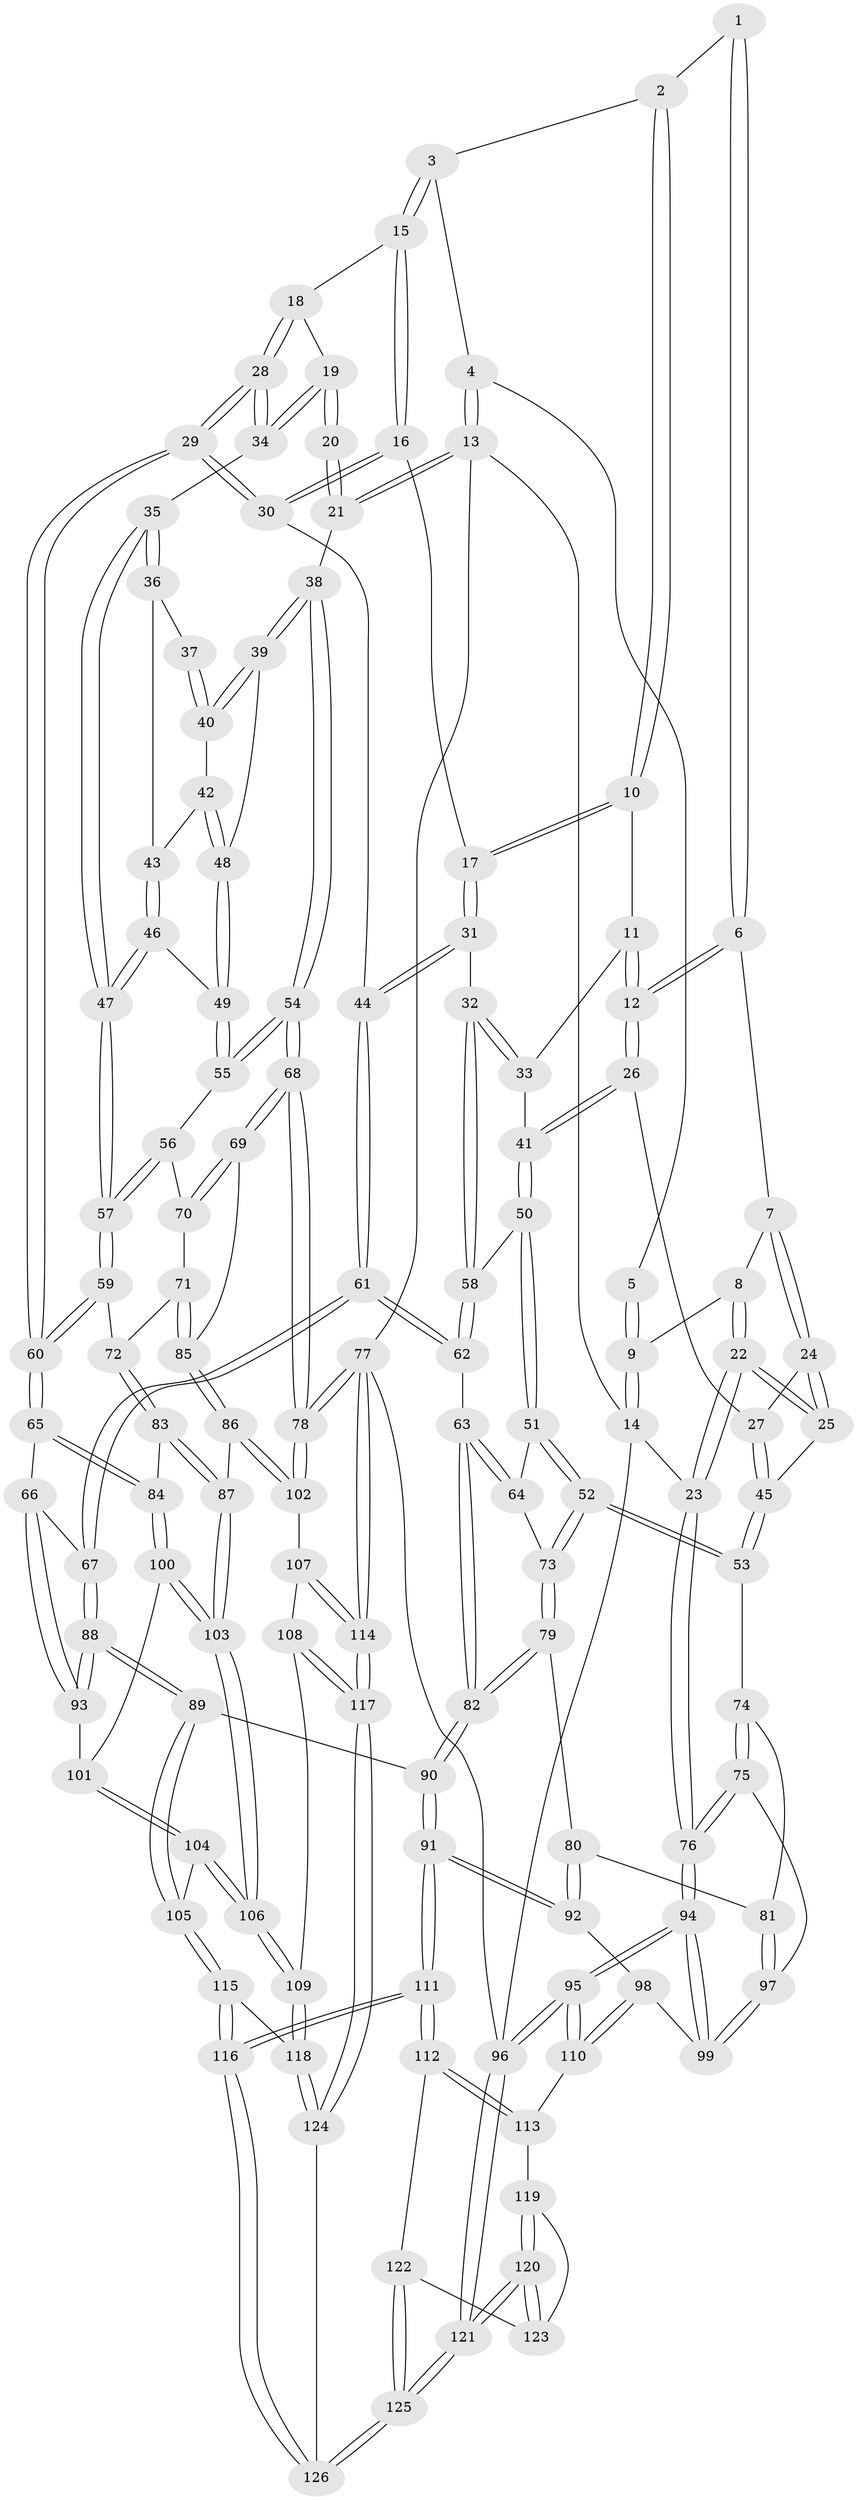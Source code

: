 // coarse degree distribution, {6: 0.2222222222222222, 2: 0.047619047619047616, 5: 0.30158730158730157, 7: 0.031746031746031744, 4: 0.2857142857142857, 3: 0.1111111111111111}
// Generated by graph-tools (version 1.1) at 2025/21/03/04/25 18:21:25]
// undirected, 126 vertices, 312 edges
graph export_dot {
graph [start="1"]
  node [color=gray90,style=filled];
  1 [pos="+0.26163571077655606+0.08478307380383078"];
  2 [pos="+0.3938240681170455+0.04139908148089579"];
  3 [pos="+0.5278587975909869+0"];
  4 [pos="+0.5254438881899014+0"];
  5 [pos="+0.1849232347663859+0"];
  6 [pos="+0.2168295821995507+0.12369494734832709"];
  7 [pos="+0.15928553869497925+0.10178099063182912"];
  8 [pos="+0.15734923524167385+0.09943672879271641"];
  9 [pos="+0+0"];
  10 [pos="+0.33383203068455347+0.15993276275688276"];
  11 [pos="+0.32691181565820815+0.1630716569637305"];
  12 [pos="+0.25303302481814893+0.16783104651026448"];
  13 [pos="+1+0"];
  14 [pos="+0+0"];
  15 [pos="+0.5401521335303966+0"];
  16 [pos="+0.48363922595169856+0.15095613435185984"];
  17 [pos="+0.3997131428283593+0.22391976089013688"];
  18 [pos="+0.5701811251902634+0"];
  19 [pos="+0.7366281391627895+0.12080012441863686"];
  20 [pos="+0.9800922912225003+0.04646113396563457"];
  21 [pos="+1+0"];
  22 [pos="+0+0.32451169828068077"];
  23 [pos="+0+0.32070656867480163"];
  24 [pos="+0.13859968491895386+0.20438602052333024"];
  25 [pos="+0+0.33643674814935376"];
  26 [pos="+0.23428457218675594+0.2357624514661845"];
  27 [pos="+0.21191904186344707+0.2367508741814218"];
  28 [pos="+0.6059889222286917+0.29744682472701034"];
  29 [pos="+0.5576407830631371+0.3364431093163803"];
  30 [pos="+0.53767712926356+0.33388843453669087"];
  31 [pos="+0.396919139156528+0.3161639270637105"];
  32 [pos="+0.3775158791055791+0.3232640678448663"];
  33 [pos="+0.32123776687324385+0.20736588598674457"];
  34 [pos="+0.754204675424075+0.26050578191807455"];
  35 [pos="+0.763507347628931+0.2677933957397491"];
  36 [pos="+0.8926728358807793+0.18976107929358219"];
  37 [pos="+0.9365269142098406+0.14281556032830614"];
  38 [pos="+1+0.17747308556331667"];
  39 [pos="+0.9710676967627888+0.2715757495793353"];
  40 [pos="+0.9441218459451192+0.20248854470483124"];
  41 [pos="+0.2724238499995299+0.2984983841870375"];
  42 [pos="+0.9144644745567256+0.26420458977323114"];
  43 [pos="+0.9111982043275967+0.2634387976557633"];
  44 [pos="+0.5063575674195189+0.3418314294802319"];
  45 [pos="+0.06397976030482452+0.3682118469859456"];
  46 [pos="+0.8172629170832558+0.2868175082029791"];
  47 [pos="+0.7766228268496689+0.28814170678539397"];
  48 [pos="+0.9534697114432501+0.28867968955963147"];
  49 [pos="+0.9479472742198097+0.3247035087435133"];
  50 [pos="+0.2904261343326786+0.34772515068734694"];
  51 [pos="+0.2842586691368134+0.35385403495303613"];
  52 [pos="+0.20155478259733997+0.41929174588268225"];
  53 [pos="+0.14203478193640598+0.4132101303220821"];
  54 [pos="+1+0.39627212609693285"];
  55 [pos="+0.9506209487103805+0.33838280360779543"];
  56 [pos="+0.9030097952095042+0.41093421401232477"];
  57 [pos="+0.8016078783921353+0.40431015762569644"];
  58 [pos="+0.34227480502623625+0.34032134311531226"];
  59 [pos="+0.7953343572173636+0.41470527902783116"];
  60 [pos="+0.6303443151544941+0.473205499028107"];
  61 [pos="+0.4315366696951487+0.5190066015268943"];
  62 [pos="+0.4213245551579496+0.5187969697070923"];
  63 [pos="+0.418729037845115+0.5196253604100903"];
  64 [pos="+0.3587743385945211+0.4797109192631529"];
  65 [pos="+0.6121170809561441+0.5493875991440273"];
  66 [pos="+0.4834680642683305+0.5484728972041588"];
  67 [pos="+0.4526011648376104+0.5336692216223792"];
  68 [pos="+1+0.5692950759378116"];
  69 [pos="+1+0.5553157013950151"];
  70 [pos="+0.9128371598718332+0.4201659042954675"];
  71 [pos="+0.8761021824453217+0.5467395484523778"];
  72 [pos="+0.8099696543985707+0.5033603603174108"];
  73 [pos="+0.21918081975180564+0.4512889636860642"];
  74 [pos="+0.13504237051223064+0.44055066219152483"];
  75 [pos="+0.0725557928462283+0.588834075798654"];
  76 [pos="+0+0.5653803255235348"];
  77 [pos="+1+1"];
  78 [pos="+1+0.8181397948864181"];
  79 [pos="+0.2540845041973357+0.5411860614239481"];
  80 [pos="+0.2447881818141541+0.5554641975107204"];
  81 [pos="+0.1547943650625283+0.599235623148932"];
  82 [pos="+0.3417289650699055+0.5690915138933069"];
  83 [pos="+0.7240807502725447+0.6367525770499458"];
  84 [pos="+0.6450300995382537+0.611275627552482"];
  85 [pos="+0.9231242088335367+0.5890111413275103"];
  86 [pos="+0.8174067252437944+0.6944340312154983"];
  87 [pos="+0.7678948864463472+0.6799743391207763"];
  88 [pos="+0.38082628807591945+0.7484606588076099"];
  89 [pos="+0.3636771708151439+0.7595509293678616"];
  90 [pos="+0.3539473271510704+0.7598769816899758"];
  91 [pos="+0.3383849110496502+0.7676627228349249"];
  92 [pos="+0.23500832965516336+0.7242515813503657"];
  93 [pos="+0.46941304370741566+0.7045326425476645"];
  94 [pos="+0+0.7117490586232611"];
  95 [pos="+0+0.8282504243970089"];
  96 [pos="+0+1"];
  97 [pos="+0.12168088326818971+0.6329517770874917"];
  98 [pos="+0.16008979245232946+0.723233433302847"];
  99 [pos="+0.13007529635912987+0.6751779313151962"];
  100 [pos="+0.6012099222379572+0.6718072610919957"];
  101 [pos="+0.5668250910736615+0.7067173642796438"];
  102 [pos="+0.8613910409132332+0.7595588783384393"];
  103 [pos="+0.6908040698456727+0.8094258182939031"];
  104 [pos="+0.5835308168059978+0.8185963769447895"];
  105 [pos="+0.4847771704244096+0.8529714918221272"];
  106 [pos="+0.6686225021906378+0.872186572745121"];
  107 [pos="+0.8358153227320526+0.8323550803012661"];
  108 [pos="+0.7922066320980053+0.8616271810545274"];
  109 [pos="+0.6717366058551499+0.879059604584913"];
  110 [pos="+0.08589401381924909+0.8201696659296966"];
  111 [pos="+0.2967450888466273+0.8958792855412103"];
  112 [pos="+0.20090725227950318+0.9164491230331377"];
  113 [pos="+0.12074273205189878+0.8692840270064932"];
  114 [pos="+1+1"];
  115 [pos="+0.4862261092471094+0.9412086568436415"];
  116 [pos="+0.39589610381949725+1"];
  117 [pos="+0.9377660386774037+1"];
  118 [pos="+0.6625717549617423+0.9440809939372903"];
  119 [pos="+0.09711500729354969+0.9216340585940968"];
  120 [pos="+0+1"];
  121 [pos="+0+1"];
  122 [pos="+0.19489405936957535+0.9323947084227615"];
  123 [pos="+0.12420834776398854+0.9822069942240365"];
  124 [pos="+0.7462198137464277+1"];
  125 [pos="+0.16782728911905145+1"];
  126 [pos="+0.4010363356401454+1"];
  1 -- 2;
  1 -- 6;
  1 -- 6;
  2 -- 3;
  2 -- 10;
  2 -- 10;
  3 -- 4;
  3 -- 15;
  3 -- 15;
  4 -- 5;
  4 -- 13;
  4 -- 13;
  5 -- 9;
  5 -- 9;
  6 -- 7;
  6 -- 12;
  6 -- 12;
  7 -- 8;
  7 -- 24;
  7 -- 24;
  8 -- 9;
  8 -- 22;
  8 -- 22;
  9 -- 14;
  9 -- 14;
  10 -- 11;
  10 -- 17;
  10 -- 17;
  11 -- 12;
  11 -- 12;
  11 -- 33;
  12 -- 26;
  12 -- 26;
  13 -- 14;
  13 -- 21;
  13 -- 21;
  13 -- 77;
  14 -- 23;
  14 -- 96;
  15 -- 16;
  15 -- 16;
  15 -- 18;
  16 -- 17;
  16 -- 30;
  16 -- 30;
  17 -- 31;
  17 -- 31;
  18 -- 19;
  18 -- 28;
  18 -- 28;
  19 -- 20;
  19 -- 20;
  19 -- 34;
  19 -- 34;
  20 -- 21;
  20 -- 21;
  21 -- 38;
  22 -- 23;
  22 -- 23;
  22 -- 25;
  22 -- 25;
  23 -- 76;
  23 -- 76;
  24 -- 25;
  24 -- 25;
  24 -- 27;
  25 -- 45;
  26 -- 27;
  26 -- 41;
  26 -- 41;
  27 -- 45;
  27 -- 45;
  28 -- 29;
  28 -- 29;
  28 -- 34;
  28 -- 34;
  29 -- 30;
  29 -- 30;
  29 -- 60;
  29 -- 60;
  30 -- 44;
  31 -- 32;
  31 -- 44;
  31 -- 44;
  32 -- 33;
  32 -- 33;
  32 -- 58;
  32 -- 58;
  33 -- 41;
  34 -- 35;
  35 -- 36;
  35 -- 36;
  35 -- 47;
  35 -- 47;
  36 -- 37;
  36 -- 43;
  37 -- 40;
  37 -- 40;
  38 -- 39;
  38 -- 39;
  38 -- 54;
  38 -- 54;
  39 -- 40;
  39 -- 40;
  39 -- 48;
  40 -- 42;
  41 -- 50;
  41 -- 50;
  42 -- 43;
  42 -- 48;
  42 -- 48;
  43 -- 46;
  43 -- 46;
  44 -- 61;
  44 -- 61;
  45 -- 53;
  45 -- 53;
  46 -- 47;
  46 -- 47;
  46 -- 49;
  47 -- 57;
  47 -- 57;
  48 -- 49;
  48 -- 49;
  49 -- 55;
  49 -- 55;
  50 -- 51;
  50 -- 51;
  50 -- 58;
  51 -- 52;
  51 -- 52;
  51 -- 64;
  52 -- 53;
  52 -- 53;
  52 -- 73;
  52 -- 73;
  53 -- 74;
  54 -- 55;
  54 -- 55;
  54 -- 68;
  54 -- 68;
  55 -- 56;
  56 -- 57;
  56 -- 57;
  56 -- 70;
  57 -- 59;
  57 -- 59;
  58 -- 62;
  58 -- 62;
  59 -- 60;
  59 -- 60;
  59 -- 72;
  60 -- 65;
  60 -- 65;
  61 -- 62;
  61 -- 62;
  61 -- 67;
  61 -- 67;
  62 -- 63;
  63 -- 64;
  63 -- 64;
  63 -- 82;
  63 -- 82;
  64 -- 73;
  65 -- 66;
  65 -- 84;
  65 -- 84;
  66 -- 67;
  66 -- 93;
  66 -- 93;
  67 -- 88;
  67 -- 88;
  68 -- 69;
  68 -- 69;
  68 -- 78;
  68 -- 78;
  69 -- 70;
  69 -- 70;
  69 -- 85;
  70 -- 71;
  71 -- 72;
  71 -- 85;
  71 -- 85;
  72 -- 83;
  72 -- 83;
  73 -- 79;
  73 -- 79;
  74 -- 75;
  74 -- 75;
  74 -- 81;
  75 -- 76;
  75 -- 76;
  75 -- 97;
  76 -- 94;
  76 -- 94;
  77 -- 78;
  77 -- 78;
  77 -- 114;
  77 -- 114;
  77 -- 96;
  78 -- 102;
  78 -- 102;
  79 -- 80;
  79 -- 82;
  79 -- 82;
  80 -- 81;
  80 -- 92;
  80 -- 92;
  81 -- 97;
  81 -- 97;
  82 -- 90;
  82 -- 90;
  83 -- 84;
  83 -- 87;
  83 -- 87;
  84 -- 100;
  84 -- 100;
  85 -- 86;
  85 -- 86;
  86 -- 87;
  86 -- 102;
  86 -- 102;
  87 -- 103;
  87 -- 103;
  88 -- 89;
  88 -- 89;
  88 -- 93;
  88 -- 93;
  89 -- 90;
  89 -- 105;
  89 -- 105;
  90 -- 91;
  90 -- 91;
  91 -- 92;
  91 -- 92;
  91 -- 111;
  91 -- 111;
  92 -- 98;
  93 -- 101;
  94 -- 95;
  94 -- 95;
  94 -- 99;
  94 -- 99;
  95 -- 96;
  95 -- 96;
  95 -- 110;
  95 -- 110;
  96 -- 121;
  96 -- 121;
  97 -- 99;
  97 -- 99;
  98 -- 99;
  98 -- 110;
  98 -- 110;
  100 -- 101;
  100 -- 103;
  100 -- 103;
  101 -- 104;
  101 -- 104;
  102 -- 107;
  103 -- 106;
  103 -- 106;
  104 -- 105;
  104 -- 106;
  104 -- 106;
  105 -- 115;
  105 -- 115;
  106 -- 109;
  106 -- 109;
  107 -- 108;
  107 -- 114;
  107 -- 114;
  108 -- 109;
  108 -- 117;
  108 -- 117;
  109 -- 118;
  109 -- 118;
  110 -- 113;
  111 -- 112;
  111 -- 112;
  111 -- 116;
  111 -- 116;
  112 -- 113;
  112 -- 113;
  112 -- 122;
  113 -- 119;
  114 -- 117;
  114 -- 117;
  115 -- 116;
  115 -- 116;
  115 -- 118;
  116 -- 126;
  116 -- 126;
  117 -- 124;
  117 -- 124;
  118 -- 124;
  118 -- 124;
  119 -- 120;
  119 -- 120;
  119 -- 123;
  120 -- 121;
  120 -- 121;
  120 -- 123;
  120 -- 123;
  121 -- 125;
  121 -- 125;
  122 -- 123;
  122 -- 125;
  122 -- 125;
  124 -- 126;
  125 -- 126;
  125 -- 126;
}

